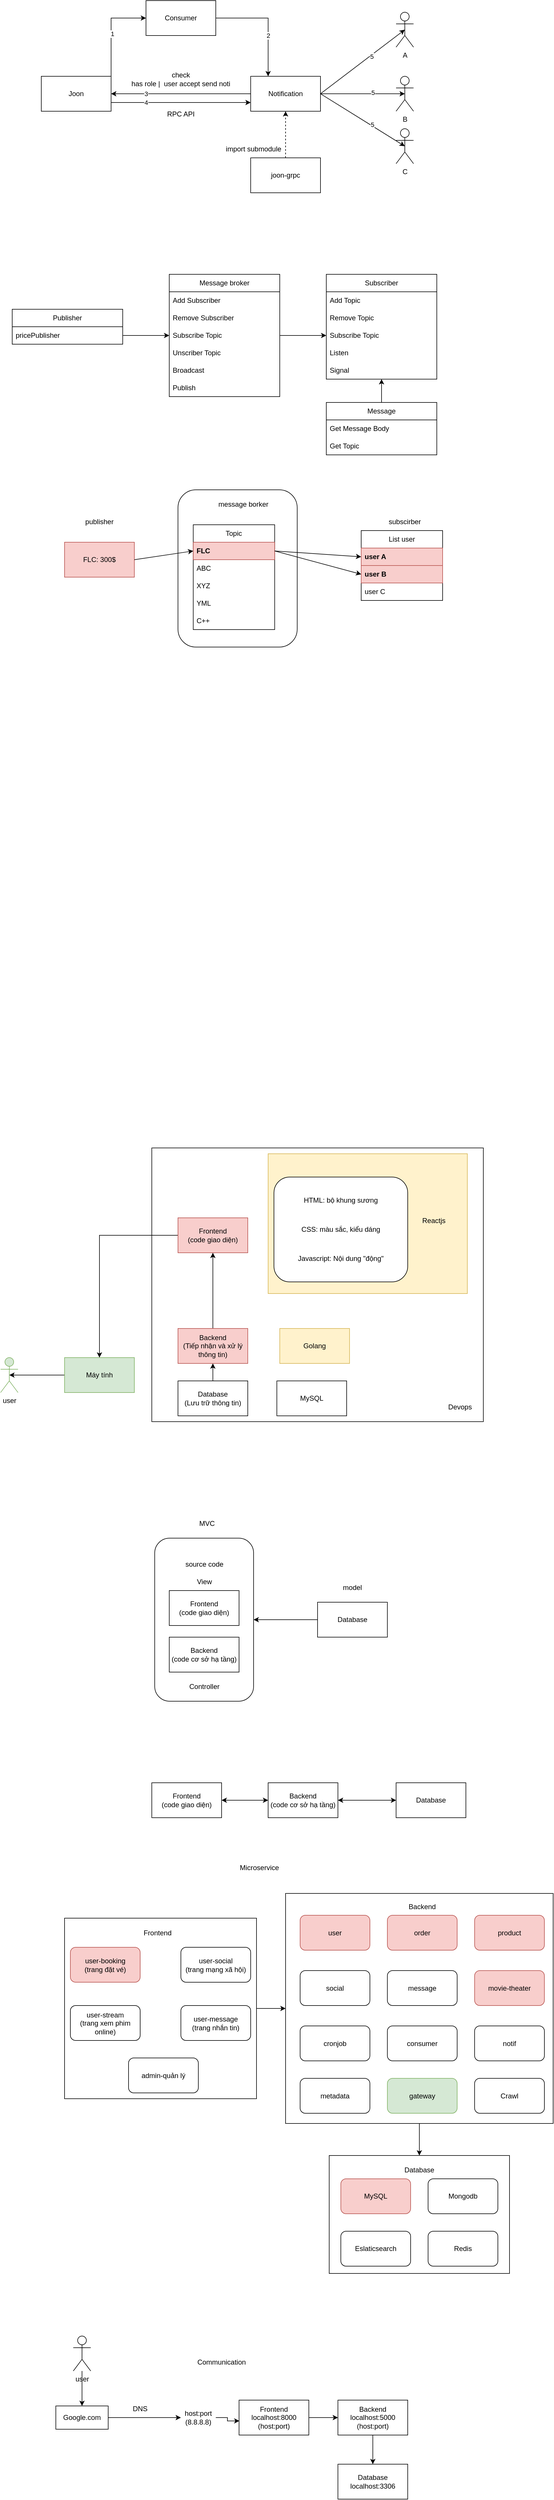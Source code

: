 <mxfile version="20.8.20" type="github">
  <diagram name="Page-1" id="BAmnxyE6l3ZED2GYQjM6">
    <mxGraphModel dx="1035" dy="532" grid="1" gridSize="10" guides="1" tooltips="1" connect="1" arrows="1" fold="1" page="1" pageScale="1" pageWidth="850" pageHeight="1100" math="0" shadow="0">
      <root>
        <mxCell id="0" />
        <mxCell id="1" parent="0" />
        <mxCell id="XjWilmCEjAhBrA370ZXY-9" value="" style="rounded=1;whiteSpace=wrap;html=1;" parent="1" vertex="1">
          <mxGeometry x="325" y="920" width="205" height="270" as="geometry" />
        </mxCell>
        <mxCell id="EBFuIBVCfwAQwDKFuReY-33" value="" style="rounded=0;whiteSpace=wrap;html=1;" parent="1" vertex="1">
          <mxGeometry x="280" y="2050" width="570" height="470" as="geometry" />
        </mxCell>
        <mxCell id="n3c0xd-BES7AvI41oE8k-5" style="edgeStyle=orthogonalEdgeStyle;rounded=0;orthogonalLoop=1;jettySize=auto;html=1;entryX=0.25;entryY=0;entryDx=0;entryDy=0;" parent="1" source="n3c0xd-BES7AvI41oE8k-1" target="n3c0xd-BES7AvI41oE8k-3" edge="1">
          <mxGeometry relative="1" as="geometry" />
        </mxCell>
        <mxCell id="O_Vcwd3Iae4a_ajbuCZc-8" value="2" style="edgeLabel;html=1;align=center;verticalAlign=middle;resizable=0;points=[];" parent="n3c0xd-BES7AvI41oE8k-5" vertex="1" connectable="0">
          <mxGeometry y="-3" relative="1" as="geometry">
            <mxPoint x="3" y="25" as="offset" />
          </mxGeometry>
        </mxCell>
        <mxCell id="n3c0xd-BES7AvI41oE8k-1" value="Consumer" style="rounded=0;whiteSpace=wrap;html=1;" parent="1" vertex="1">
          <mxGeometry x="270" y="80" width="120" height="60" as="geometry" />
        </mxCell>
        <mxCell id="O_Vcwd3Iae4a_ajbuCZc-3" style="edgeStyle=orthogonalEdgeStyle;rounded=0;orthogonalLoop=1;jettySize=auto;html=1;entryX=0;entryY=0.75;entryDx=0;entryDy=0;" parent="1" source="n3c0xd-BES7AvI41oE8k-2" target="n3c0xd-BES7AvI41oE8k-3" edge="1">
          <mxGeometry relative="1" as="geometry">
            <Array as="points">
              <mxPoint x="270" y="255" />
              <mxPoint x="270" y="255" />
            </Array>
          </mxGeometry>
        </mxCell>
        <mxCell id="O_Vcwd3Iae4a_ajbuCZc-10" value="4" style="edgeLabel;html=1;align=center;verticalAlign=middle;resizable=0;points=[];" parent="O_Vcwd3Iae4a_ajbuCZc-3" vertex="1" connectable="0">
          <mxGeometry x="-0.242" relative="1" as="geometry">
            <mxPoint x="-31" as="offset" />
          </mxGeometry>
        </mxCell>
        <mxCell id="n3c0xd-BES7AvI41oE8k-2" value="Joon" style="rounded=0;whiteSpace=wrap;html=1;" parent="1" vertex="1">
          <mxGeometry x="90" y="210" width="120" height="60" as="geometry" />
        </mxCell>
        <mxCell id="O_Vcwd3Iae4a_ajbuCZc-2" style="edgeStyle=orthogonalEdgeStyle;rounded=0;orthogonalLoop=1;jettySize=auto;html=1;entryX=1;entryY=0.5;entryDx=0;entryDy=0;" parent="1" source="n3c0xd-BES7AvI41oE8k-3" target="n3c0xd-BES7AvI41oE8k-2" edge="1">
          <mxGeometry relative="1" as="geometry" />
        </mxCell>
        <mxCell id="O_Vcwd3Iae4a_ajbuCZc-9" value="3" style="edgeLabel;html=1;align=center;verticalAlign=middle;resizable=0;points=[];" parent="O_Vcwd3Iae4a_ajbuCZc-2" vertex="1" connectable="0">
          <mxGeometry x="0.175" relative="1" as="geometry">
            <mxPoint x="-39" as="offset" />
          </mxGeometry>
        </mxCell>
        <mxCell id="n3c0xd-BES7AvI41oE8k-3" value="Notification" style="rounded=0;whiteSpace=wrap;html=1;" parent="1" vertex="1">
          <mxGeometry x="450" y="210" width="120" height="60" as="geometry" />
        </mxCell>
        <mxCell id="n3c0xd-BES7AvI41oE8k-4" value="" style="endArrow=classic;html=1;rounded=0;exitX=1;exitY=0;exitDx=0;exitDy=0;entryX=0;entryY=0.5;entryDx=0;entryDy=0;" parent="1" source="n3c0xd-BES7AvI41oE8k-2" target="n3c0xd-BES7AvI41oE8k-1" edge="1">
          <mxGeometry width="50" height="50" relative="1" as="geometry">
            <mxPoint x="400" y="280" as="sourcePoint" />
            <mxPoint x="450" y="230" as="targetPoint" />
            <Array as="points">
              <mxPoint x="210" y="110" />
              <mxPoint x="240" y="110" />
            </Array>
          </mxGeometry>
        </mxCell>
        <mxCell id="O_Vcwd3Iae4a_ajbuCZc-7" value="1" style="edgeLabel;html=1;align=center;verticalAlign=middle;resizable=0;points=[];" parent="n3c0xd-BES7AvI41oE8k-4" vertex="1" connectable="0">
          <mxGeometry x="-0.087" y="-2" relative="1" as="geometry">
            <mxPoint as="offset" />
          </mxGeometry>
        </mxCell>
        <mxCell id="n3c0xd-BES7AvI41oE8k-6" value="A" style="shape=umlActor;verticalLabelPosition=bottom;verticalAlign=top;html=1;outlineConnect=0;" parent="1" vertex="1">
          <mxGeometry x="700" y="100" width="30" height="60" as="geometry" />
        </mxCell>
        <mxCell id="n3c0xd-BES7AvI41oE8k-7" value="B" style="shape=umlActor;verticalLabelPosition=bottom;verticalAlign=top;html=1;outlineConnect=0;" parent="1" vertex="1">
          <mxGeometry x="700" y="210" width="30" height="60" as="geometry" />
        </mxCell>
        <mxCell id="n3c0xd-BES7AvI41oE8k-8" value="C" style="shape=umlActor;verticalLabelPosition=bottom;verticalAlign=top;html=1;outlineConnect=0;" parent="1" vertex="1">
          <mxGeometry x="700" y="300" width="30" height="60" as="geometry" />
        </mxCell>
        <mxCell id="n3c0xd-BES7AvI41oE8k-9" value="" style="endArrow=classic;html=1;rounded=0;exitX=1;exitY=0.5;exitDx=0;exitDy=0;entryX=0.5;entryY=0.5;entryDx=0;entryDy=0;entryPerimeter=0;" parent="1" source="n3c0xd-BES7AvI41oE8k-3" target="n3c0xd-BES7AvI41oE8k-6" edge="1">
          <mxGeometry width="50" height="50" relative="1" as="geometry">
            <mxPoint x="400" y="280" as="sourcePoint" />
            <mxPoint x="450" y="230" as="targetPoint" />
          </mxGeometry>
        </mxCell>
        <mxCell id="O_Vcwd3Iae4a_ajbuCZc-11" value="5" style="edgeLabel;html=1;align=center;verticalAlign=middle;resizable=0;points=[];" parent="n3c0xd-BES7AvI41oE8k-9" vertex="1" connectable="0">
          <mxGeometry x="0.196" y="-2" relative="1" as="geometry">
            <mxPoint as="offset" />
          </mxGeometry>
        </mxCell>
        <mxCell id="n3c0xd-BES7AvI41oE8k-10" value="" style="endArrow=classic;html=1;rounded=0;exitX=1;exitY=0.5;exitDx=0;exitDy=0;entryX=0.5;entryY=0.5;entryDx=0;entryDy=0;entryPerimeter=0;" parent="1" source="n3c0xd-BES7AvI41oE8k-3" target="n3c0xd-BES7AvI41oE8k-7" edge="1">
          <mxGeometry width="50" height="50" relative="1" as="geometry">
            <mxPoint x="400" y="280" as="sourcePoint" />
            <mxPoint x="450" y="230" as="targetPoint" />
          </mxGeometry>
        </mxCell>
        <mxCell id="O_Vcwd3Iae4a_ajbuCZc-12" value="5" style="edgeLabel;html=1;align=center;verticalAlign=middle;resizable=0;points=[];" parent="n3c0xd-BES7AvI41oE8k-10" vertex="1" connectable="0">
          <mxGeometry x="0.241" y="2" relative="1" as="geometry">
            <mxPoint as="offset" />
          </mxGeometry>
        </mxCell>
        <mxCell id="n3c0xd-BES7AvI41oE8k-11" value="" style="endArrow=classic;html=1;rounded=0;exitX=1;exitY=0.5;exitDx=0;exitDy=0;entryX=0.5;entryY=0.5;entryDx=0;entryDy=0;entryPerimeter=0;" parent="1" source="n3c0xd-BES7AvI41oE8k-3" target="n3c0xd-BES7AvI41oE8k-8" edge="1">
          <mxGeometry width="50" height="50" relative="1" as="geometry">
            <mxPoint x="400" y="280" as="sourcePoint" />
            <mxPoint x="450" y="230" as="targetPoint" />
          </mxGeometry>
        </mxCell>
        <mxCell id="O_Vcwd3Iae4a_ajbuCZc-13" value="5" style="edgeLabel;html=1;align=center;verticalAlign=middle;resizable=0;points=[];" parent="n3c0xd-BES7AvI41oE8k-11" vertex="1" connectable="0">
          <mxGeometry x="0.214" y="2" relative="1" as="geometry">
            <mxPoint as="offset" />
          </mxGeometry>
        </mxCell>
        <mxCell id="O_Vcwd3Iae4a_ajbuCZc-4" value="check &lt;br&gt;has role |&amp;nbsp; user accept send noti" style="text;html=1;strokeColor=none;fillColor=none;align=center;verticalAlign=middle;whiteSpace=wrap;rounded=0;" parent="1" vertex="1">
          <mxGeometry x="240" y="200" width="180" height="30" as="geometry" />
        </mxCell>
        <mxCell id="O_Vcwd3Iae4a_ajbuCZc-5" value="RPC API" style="text;html=1;strokeColor=none;fillColor=none;align=center;verticalAlign=middle;whiteSpace=wrap;rounded=0;" parent="1" vertex="1">
          <mxGeometry x="240" y="260" width="180" height="30" as="geometry" />
        </mxCell>
        <mxCell id="O_Vcwd3Iae4a_ajbuCZc-15" style="edgeStyle=orthogonalEdgeStyle;rounded=0;orthogonalLoop=1;jettySize=auto;html=1;entryX=0.5;entryY=1;entryDx=0;entryDy=0;dashed=1;" parent="1" source="O_Vcwd3Iae4a_ajbuCZc-14" target="n3c0xd-BES7AvI41oE8k-3" edge="1">
          <mxGeometry relative="1" as="geometry" />
        </mxCell>
        <mxCell id="O_Vcwd3Iae4a_ajbuCZc-14" value="joon-grpc" style="rounded=0;whiteSpace=wrap;html=1;" parent="1" vertex="1">
          <mxGeometry x="450" y="350" width="120" height="60" as="geometry" />
        </mxCell>
        <mxCell id="O_Vcwd3Iae4a_ajbuCZc-16" value="import submodule" style="text;html=1;strokeColor=none;fillColor=none;align=center;verticalAlign=middle;whiteSpace=wrap;rounded=0;" parent="1" vertex="1">
          <mxGeometry x="400" y="320" width="110" height="30" as="geometry" />
        </mxCell>
        <mxCell id="0sinTffmlTHwqKqQv9ls-22" style="edgeStyle=orthogonalEdgeStyle;rounded=0;orthogonalLoop=1;jettySize=auto;html=1;entryX=0.5;entryY=1;entryDx=0;entryDy=0;" parent="1" edge="1">
          <mxGeometry relative="1" as="geometry">
            <Array as="points">
              <mxPoint x="630" y="860" />
              <mxPoint x="20" y="860" />
            </Array>
            <mxPoint x="630" y="650" as="sourcePoint" />
          </mxGeometry>
        </mxCell>
        <mxCell id="M9sf2Y4nC3uKyj3SIOrS-10" value="Message broker" style="swimlane;fontStyle=0;childLayout=stackLayout;horizontal=1;startSize=30;horizontalStack=0;resizeParent=1;resizeParentMax=0;resizeLast=0;collapsible=1;marginBottom=0;whiteSpace=wrap;html=1;" parent="1" vertex="1">
          <mxGeometry x="310" y="550" width="190" height="210" as="geometry" />
        </mxCell>
        <mxCell id="M9sf2Y4nC3uKyj3SIOrS-11" value="Add Subscriber" style="text;strokeColor=none;fillColor=none;align=left;verticalAlign=middle;spacingLeft=4;spacingRight=4;overflow=hidden;points=[[0,0.5],[1,0.5]];portConstraint=eastwest;rotatable=0;whiteSpace=wrap;html=1;" parent="M9sf2Y4nC3uKyj3SIOrS-10" vertex="1">
          <mxGeometry y="30" width="190" height="30" as="geometry" />
        </mxCell>
        <mxCell id="M9sf2Y4nC3uKyj3SIOrS-12" value="Remove Subscriber" style="text;strokeColor=none;fillColor=none;align=left;verticalAlign=middle;spacingLeft=4;spacingRight=4;overflow=hidden;points=[[0,0.5],[1,0.5]];portConstraint=eastwest;rotatable=0;whiteSpace=wrap;html=1;" parent="M9sf2Y4nC3uKyj3SIOrS-10" vertex="1">
          <mxGeometry y="60" width="190" height="30" as="geometry" />
        </mxCell>
        <mxCell id="M9sf2Y4nC3uKyj3SIOrS-13" value="Subscribe Topic" style="text;strokeColor=none;fillColor=none;align=left;verticalAlign=middle;spacingLeft=4;spacingRight=4;overflow=hidden;points=[[0,0.5],[1,0.5]];portConstraint=eastwest;rotatable=0;whiteSpace=wrap;html=1;" parent="M9sf2Y4nC3uKyj3SIOrS-10" vertex="1">
          <mxGeometry y="90" width="190" height="30" as="geometry" />
        </mxCell>
        <mxCell id="M9sf2Y4nC3uKyj3SIOrS-14" value="Unscriber Topic" style="text;strokeColor=none;fillColor=none;align=left;verticalAlign=middle;spacingLeft=4;spacingRight=4;overflow=hidden;points=[[0,0.5],[1,0.5]];portConstraint=eastwest;rotatable=0;whiteSpace=wrap;html=1;" parent="M9sf2Y4nC3uKyj3SIOrS-10" vertex="1">
          <mxGeometry y="120" width="190" height="30" as="geometry" />
        </mxCell>
        <mxCell id="M9sf2Y4nC3uKyj3SIOrS-28" value="Broadcast" style="text;strokeColor=none;fillColor=none;align=left;verticalAlign=middle;spacingLeft=4;spacingRight=4;overflow=hidden;points=[[0,0.5],[1,0.5]];portConstraint=eastwest;rotatable=0;whiteSpace=wrap;html=1;" parent="M9sf2Y4nC3uKyj3SIOrS-10" vertex="1">
          <mxGeometry y="150" width="190" height="30" as="geometry" />
        </mxCell>
        <mxCell id="M9sf2Y4nC3uKyj3SIOrS-36" value="Publish" style="text;strokeColor=none;fillColor=none;align=left;verticalAlign=middle;spacingLeft=4;spacingRight=4;overflow=hidden;points=[[0,0.5],[1,0.5]];portConstraint=eastwest;rotatable=0;whiteSpace=wrap;html=1;" parent="M9sf2Y4nC3uKyj3SIOrS-10" vertex="1">
          <mxGeometry y="180" width="190" height="30" as="geometry" />
        </mxCell>
        <mxCell id="M9sf2Y4nC3uKyj3SIOrS-16" value="Subscriber" style="swimlane;fontStyle=0;childLayout=stackLayout;horizontal=1;startSize=30;horizontalStack=0;resizeParent=1;resizeParentMax=0;resizeLast=0;collapsible=1;marginBottom=0;whiteSpace=wrap;html=1;" parent="1" vertex="1">
          <mxGeometry x="580" y="550" width="190" height="180" as="geometry" />
        </mxCell>
        <mxCell id="M9sf2Y4nC3uKyj3SIOrS-17" value="Add Topic" style="text;strokeColor=none;fillColor=none;align=left;verticalAlign=middle;spacingLeft=4;spacingRight=4;overflow=hidden;points=[[0,0.5],[1,0.5]];portConstraint=eastwest;rotatable=0;whiteSpace=wrap;html=1;" parent="M9sf2Y4nC3uKyj3SIOrS-16" vertex="1">
          <mxGeometry y="30" width="190" height="30" as="geometry" />
        </mxCell>
        <mxCell id="M9sf2Y4nC3uKyj3SIOrS-18" value="Remove Topic" style="text;strokeColor=none;fillColor=none;align=left;verticalAlign=middle;spacingLeft=4;spacingRight=4;overflow=hidden;points=[[0,0.5],[1,0.5]];portConstraint=eastwest;rotatable=0;whiteSpace=wrap;html=1;" parent="M9sf2Y4nC3uKyj3SIOrS-16" vertex="1">
          <mxGeometry y="60" width="190" height="30" as="geometry" />
        </mxCell>
        <mxCell id="M9sf2Y4nC3uKyj3SIOrS-19" value="Subscribe Topic" style="text;strokeColor=none;fillColor=none;align=left;verticalAlign=middle;spacingLeft=4;spacingRight=4;overflow=hidden;points=[[0,0.5],[1,0.5]];portConstraint=eastwest;rotatable=0;whiteSpace=wrap;html=1;" parent="M9sf2Y4nC3uKyj3SIOrS-16" vertex="1">
          <mxGeometry y="90" width="190" height="30" as="geometry" />
        </mxCell>
        <mxCell id="M9sf2Y4nC3uKyj3SIOrS-20" value="Listen" style="text;strokeColor=none;fillColor=none;align=left;verticalAlign=middle;spacingLeft=4;spacingRight=4;overflow=hidden;points=[[0,0.5],[1,0.5]];portConstraint=eastwest;rotatable=0;whiteSpace=wrap;html=1;" parent="M9sf2Y4nC3uKyj3SIOrS-16" vertex="1">
          <mxGeometry y="120" width="190" height="30" as="geometry" />
        </mxCell>
        <mxCell id="M9sf2Y4nC3uKyj3SIOrS-29" value="Signal" style="text;strokeColor=none;fillColor=none;align=left;verticalAlign=middle;spacingLeft=4;spacingRight=4;overflow=hidden;points=[[0,0.5],[1,0.5]];portConstraint=eastwest;rotatable=0;whiteSpace=wrap;html=1;" parent="M9sf2Y4nC3uKyj3SIOrS-16" vertex="1">
          <mxGeometry y="150" width="190" height="30" as="geometry" />
        </mxCell>
        <mxCell id="M9sf2Y4nC3uKyj3SIOrS-37" style="edgeStyle=orthogonalEdgeStyle;rounded=0;orthogonalLoop=1;jettySize=auto;html=1;entryX=0.5;entryY=1;entryDx=0;entryDy=0;entryPerimeter=0;" parent="1" source="M9sf2Y4nC3uKyj3SIOrS-22" target="M9sf2Y4nC3uKyj3SIOrS-29" edge="1">
          <mxGeometry relative="1" as="geometry" />
        </mxCell>
        <mxCell id="M9sf2Y4nC3uKyj3SIOrS-22" value="Message" style="swimlane;fontStyle=0;childLayout=stackLayout;horizontal=1;startSize=30;horizontalStack=0;resizeParent=1;resizeParentMax=0;resizeLast=0;collapsible=1;marginBottom=0;whiteSpace=wrap;html=1;" parent="1" vertex="1">
          <mxGeometry x="580" y="770" width="190" height="90" as="geometry" />
        </mxCell>
        <mxCell id="M9sf2Y4nC3uKyj3SIOrS-23" value="Get Message Body" style="text;strokeColor=none;fillColor=none;align=left;verticalAlign=middle;spacingLeft=4;spacingRight=4;overflow=hidden;points=[[0,0.5],[1,0.5]];portConstraint=eastwest;rotatable=0;whiteSpace=wrap;html=1;" parent="M9sf2Y4nC3uKyj3SIOrS-22" vertex="1">
          <mxGeometry y="30" width="190" height="30" as="geometry" />
        </mxCell>
        <mxCell id="M9sf2Y4nC3uKyj3SIOrS-24" value="Get Topic" style="text;strokeColor=none;fillColor=none;align=left;verticalAlign=middle;spacingLeft=4;spacingRight=4;overflow=hidden;points=[[0,0.5],[1,0.5]];portConstraint=eastwest;rotatable=0;whiteSpace=wrap;html=1;" parent="M9sf2Y4nC3uKyj3SIOrS-22" vertex="1">
          <mxGeometry y="60" width="190" height="30" as="geometry" />
        </mxCell>
        <mxCell id="M9sf2Y4nC3uKyj3SIOrS-30" value="Publisher" style="swimlane;fontStyle=0;childLayout=stackLayout;horizontal=1;startSize=30;horizontalStack=0;resizeParent=1;resizeParentMax=0;resizeLast=0;collapsible=1;marginBottom=0;whiteSpace=wrap;html=1;" parent="1" vertex="1">
          <mxGeometry x="40" y="610" width="190" height="60" as="geometry" />
        </mxCell>
        <mxCell id="M9sf2Y4nC3uKyj3SIOrS-31" value="pricePublisher" style="text;strokeColor=none;fillColor=none;align=left;verticalAlign=middle;spacingLeft=4;spacingRight=4;overflow=hidden;points=[[0,0.5],[1,0.5]];portConstraint=eastwest;rotatable=0;whiteSpace=wrap;html=1;" parent="M9sf2Y4nC3uKyj3SIOrS-30" vertex="1">
          <mxGeometry y="30" width="190" height="30" as="geometry" />
        </mxCell>
        <mxCell id="M9sf2Y4nC3uKyj3SIOrS-38" style="edgeStyle=orthogonalEdgeStyle;rounded=0;orthogonalLoop=1;jettySize=auto;html=1;entryX=0;entryY=0.5;entryDx=0;entryDy=0;" parent="1" source="M9sf2Y4nC3uKyj3SIOrS-31" target="M9sf2Y4nC3uKyj3SIOrS-13" edge="1">
          <mxGeometry relative="1" as="geometry" />
        </mxCell>
        <mxCell id="M9sf2Y4nC3uKyj3SIOrS-39" style="edgeStyle=orthogonalEdgeStyle;rounded=0;orthogonalLoop=1;jettySize=auto;html=1;entryX=0;entryY=0.5;entryDx=0;entryDy=0;" parent="1" source="M9sf2Y4nC3uKyj3SIOrS-13" target="M9sf2Y4nC3uKyj3SIOrS-19" edge="1">
          <mxGeometry relative="1" as="geometry" />
        </mxCell>
        <mxCell id="EBFuIBVCfwAQwDKFuReY-1" value="user" style="shape=umlActor;verticalLabelPosition=bottom;verticalAlign=top;html=1;outlineConnect=0;fillColor=#d5e8d4;strokeColor=#82b366;" parent="1" vertex="1">
          <mxGeometry x="20" y="2410" width="30" height="60" as="geometry" />
        </mxCell>
        <mxCell id="EBFuIBVCfwAQwDKFuReY-25" style="edgeStyle=orthogonalEdgeStyle;rounded=0;orthogonalLoop=1;jettySize=auto;html=1;entryX=0.5;entryY=0.5;entryDx=0;entryDy=0;entryPerimeter=0;" parent="1" source="EBFuIBVCfwAQwDKFuReY-2" target="EBFuIBVCfwAQwDKFuReY-1" edge="1">
          <mxGeometry relative="1" as="geometry" />
        </mxCell>
        <mxCell id="EBFuIBVCfwAQwDKFuReY-2" value="Máy tính" style="rounded=0;whiteSpace=wrap;html=1;fillColor=#d5e8d4;strokeColor=#82b366;" parent="1" vertex="1">
          <mxGeometry x="130" y="2410" width="120" height="60" as="geometry" />
        </mxCell>
        <mxCell id="EBFuIBVCfwAQwDKFuReY-28" style="edgeStyle=orthogonalEdgeStyle;rounded=0;orthogonalLoop=1;jettySize=auto;html=1;" parent="1" source="EBFuIBVCfwAQwDKFuReY-3" target="EBFuIBVCfwAQwDKFuReY-2" edge="1">
          <mxGeometry relative="1" as="geometry" />
        </mxCell>
        <mxCell id="EBFuIBVCfwAQwDKFuReY-3" value="Frontend&lt;br&gt;(code giao diện)" style="rounded=0;whiteSpace=wrap;html=1;fillColor=#f8cecc;strokeColor=#b85450;" parent="1" vertex="1">
          <mxGeometry x="325" y="2170" width="120" height="60" as="geometry" />
        </mxCell>
        <mxCell id="EBFuIBVCfwAQwDKFuReY-22" style="edgeStyle=orthogonalEdgeStyle;rounded=0;orthogonalLoop=1;jettySize=auto;html=1;entryX=0.5;entryY=1;entryDx=0;entryDy=0;" parent="1" source="EBFuIBVCfwAQwDKFuReY-4" target="EBFuIBVCfwAQwDKFuReY-3" edge="1">
          <mxGeometry relative="1" as="geometry" />
        </mxCell>
        <mxCell id="EBFuIBVCfwAQwDKFuReY-4" value="Backend&lt;br&gt;(Tiếp nhận và xử lý thông tin)" style="rounded=0;whiteSpace=wrap;html=1;fillColor=#f8cecc;strokeColor=#b85450;" parent="1" vertex="1">
          <mxGeometry x="325" y="2360" width="120" height="60" as="geometry" />
        </mxCell>
        <mxCell id="EBFuIBVCfwAQwDKFuReY-24" style="edgeStyle=orthogonalEdgeStyle;rounded=0;orthogonalLoop=1;jettySize=auto;html=1;" parent="1" source="EBFuIBVCfwAQwDKFuReY-17" target="EBFuIBVCfwAQwDKFuReY-4" edge="1">
          <mxGeometry relative="1" as="geometry" />
        </mxCell>
        <mxCell id="EBFuIBVCfwAQwDKFuReY-17" value="Database&lt;br&gt;(Lưu trữ thông tin)" style="rounded=0;whiteSpace=wrap;html=1;" parent="1" vertex="1">
          <mxGeometry x="325" y="2450" width="120" height="60" as="geometry" />
        </mxCell>
        <mxCell id="EBFuIBVCfwAQwDKFuReY-26" value="Golang" style="rounded=0;whiteSpace=wrap;html=1;fillColor=#fff2cc;strokeColor=#d6b656;" parent="1" vertex="1">
          <mxGeometry x="500" y="2360" width="120" height="60" as="geometry" />
        </mxCell>
        <mxCell id="EBFuIBVCfwAQwDKFuReY-27" value="MySQL" style="rounded=0;whiteSpace=wrap;html=1;" parent="1" vertex="1">
          <mxGeometry x="495" y="2450" width="120" height="60" as="geometry" />
        </mxCell>
        <mxCell id="EBFuIBVCfwAQwDKFuReY-38" value="Devops" style="text;html=1;strokeColor=none;fillColor=none;align=center;verticalAlign=middle;whiteSpace=wrap;rounded=0;" parent="1" vertex="1">
          <mxGeometry x="780" y="2480" width="60" height="30" as="geometry" />
        </mxCell>
        <mxCell id="EBFuIBVCfwAQwDKFuReY-41" value="" style="rounded=1;whiteSpace=wrap;html=1;" parent="1" vertex="1">
          <mxGeometry x="285" y="2720" width="170" height="280" as="geometry" />
        </mxCell>
        <mxCell id="EBFuIBVCfwAQwDKFuReY-42" value="Frontend&lt;br&gt;(code giao diện)" style="rounded=0;whiteSpace=wrap;html=1;" parent="1" vertex="1">
          <mxGeometry x="310" y="2810" width="120" height="60" as="geometry" />
        </mxCell>
        <mxCell id="EBFuIBVCfwAQwDKFuReY-43" value="Backend&lt;br&gt;(code cơ sở hạ tầng)" style="rounded=0;whiteSpace=wrap;html=1;" parent="1" vertex="1">
          <mxGeometry x="310" y="2890" width="120" height="60" as="geometry" />
        </mxCell>
        <mxCell id="EBFuIBVCfwAQwDKFuReY-46" style="edgeStyle=orthogonalEdgeStyle;rounded=0;orthogonalLoop=1;jettySize=auto;html=1;entryX=1;entryY=0.5;entryDx=0;entryDy=0;" parent="1" source="EBFuIBVCfwAQwDKFuReY-44" target="EBFuIBVCfwAQwDKFuReY-41" edge="1">
          <mxGeometry relative="1" as="geometry" />
        </mxCell>
        <mxCell id="EBFuIBVCfwAQwDKFuReY-44" value="Database" style="rounded=0;whiteSpace=wrap;html=1;" parent="1" vertex="1">
          <mxGeometry x="565" y="2830" width="120" height="60" as="geometry" />
        </mxCell>
        <mxCell id="EBFuIBVCfwAQwDKFuReY-45" value="source code" style="text;html=1;strokeColor=none;fillColor=none;align=center;verticalAlign=middle;whiteSpace=wrap;rounded=0;" parent="1" vertex="1">
          <mxGeometry x="327.5" y="2750" width="85" height="30" as="geometry" />
        </mxCell>
        <mxCell id="EBFuIBVCfwAQwDKFuReY-48" value="Frontend&lt;br&gt;(code giao diện)" style="rounded=0;whiteSpace=wrap;html=1;" parent="1" vertex="1">
          <mxGeometry x="280" y="3140" width="120" height="60" as="geometry" />
        </mxCell>
        <mxCell id="EBFuIBVCfwAQwDKFuReY-49" value="Backend&lt;br&gt;(code cơ sở hạ tầng)" style="rounded=0;whiteSpace=wrap;html=1;" parent="1" vertex="1">
          <mxGeometry x="480" y="3140" width="120" height="60" as="geometry" />
        </mxCell>
        <mxCell id="EBFuIBVCfwAQwDKFuReY-50" value="Database" style="rounded=0;whiteSpace=wrap;html=1;" parent="1" vertex="1">
          <mxGeometry x="700" y="3140" width="120" height="60" as="geometry" />
        </mxCell>
        <mxCell id="EBFuIBVCfwAQwDKFuReY-63" value="" style="group" parent="1" vertex="1" connectable="0">
          <mxGeometry x="130" y="3330" width="840" height="652.5" as="geometry" />
        </mxCell>
        <mxCell id="OzTqHN3mKTXL2KjdTuCg-25" value="" style="rounded=0;whiteSpace=wrap;html=1;" parent="EBFuIBVCfwAQwDKFuReY-63" vertex="1">
          <mxGeometry x="380" width="460" height="395" as="geometry" />
        </mxCell>
        <mxCell id="OzTqHN3mKTXL2KjdTuCg-26" value="" style="group" parent="EBFuIBVCfwAQwDKFuReY-63" vertex="1" connectable="0">
          <mxGeometry x="405" y="37.5" width="420" height="340" as="geometry" />
        </mxCell>
        <mxCell id="OzTqHN3mKTXL2KjdTuCg-12" value="user" style="rounded=1;whiteSpace=wrap;html=1;fillColor=#f8cecc;strokeColor=#b85450;" parent="OzTqHN3mKTXL2KjdTuCg-26" vertex="1">
          <mxGeometry width="120" height="60" as="geometry" />
        </mxCell>
        <mxCell id="OzTqHN3mKTXL2KjdTuCg-15" value="order" style="rounded=1;whiteSpace=wrap;html=1;fillColor=#f8cecc;strokeColor=#b85450;" parent="OzTqHN3mKTXL2KjdTuCg-26" vertex="1">
          <mxGeometry x="150" width="120" height="60" as="geometry" />
        </mxCell>
        <mxCell id="OzTqHN3mKTXL2KjdTuCg-16" value="product" style="rounded=1;whiteSpace=wrap;html=1;fillColor=#f8cecc;strokeColor=#b85450;" parent="OzTqHN3mKTXL2KjdTuCg-26" vertex="1">
          <mxGeometry x="300" width="120" height="60" as="geometry" />
        </mxCell>
        <mxCell id="OzTqHN3mKTXL2KjdTuCg-17" value="social" style="rounded=1;whiteSpace=wrap;html=1;" parent="OzTqHN3mKTXL2KjdTuCg-26" vertex="1">
          <mxGeometry y="95" width="120" height="60" as="geometry" />
        </mxCell>
        <mxCell id="OzTqHN3mKTXL2KjdTuCg-18" value="message" style="rounded=1;whiteSpace=wrap;html=1;" parent="OzTqHN3mKTXL2KjdTuCg-26" vertex="1">
          <mxGeometry x="150" y="95" width="120" height="60" as="geometry" />
        </mxCell>
        <mxCell id="OzTqHN3mKTXL2KjdTuCg-19" value="movie-theater" style="rounded=1;whiteSpace=wrap;html=1;fillColor=#f8cecc;strokeColor=#b85450;" parent="OzTqHN3mKTXL2KjdTuCg-26" vertex="1">
          <mxGeometry x="300" y="95" width="120" height="60" as="geometry" />
        </mxCell>
        <mxCell id="OzTqHN3mKTXL2KjdTuCg-20" value="notif" style="rounded=1;whiteSpace=wrap;html=1;" parent="OzTqHN3mKTXL2KjdTuCg-26" vertex="1">
          <mxGeometry x="300" y="190" width="120" height="60" as="geometry" />
        </mxCell>
        <mxCell id="OzTqHN3mKTXL2KjdTuCg-21" value="consumer" style="rounded=1;whiteSpace=wrap;html=1;" parent="OzTqHN3mKTXL2KjdTuCg-26" vertex="1">
          <mxGeometry x="150" y="190" width="120" height="60" as="geometry" />
        </mxCell>
        <mxCell id="OzTqHN3mKTXL2KjdTuCg-22" value="cronjob" style="rounded=1;whiteSpace=wrap;html=1;" parent="OzTqHN3mKTXL2KjdTuCg-26" vertex="1">
          <mxGeometry y="190" width="120" height="60" as="geometry" />
        </mxCell>
        <mxCell id="OzTqHN3mKTXL2KjdTuCg-23" value="metadata" style="rounded=1;whiteSpace=wrap;html=1;" parent="OzTqHN3mKTXL2KjdTuCg-26" vertex="1">
          <mxGeometry y="280" width="120" height="60" as="geometry" />
        </mxCell>
        <mxCell id="OzTqHN3mKTXL2KjdTuCg-24" value="gateway" style="rounded=1;whiteSpace=wrap;html=1;fillColor=#d5e8d4;strokeColor=#82b366;" parent="OzTqHN3mKTXL2KjdTuCg-26" vertex="1">
          <mxGeometry x="150" y="280" width="120" height="60" as="geometry" />
        </mxCell>
        <mxCell id="OzTqHN3mKTXL2KjdTuCg-29" value="Backend" style="text;html=1;strokeColor=none;fillColor=none;align=center;verticalAlign=middle;whiteSpace=wrap;rounded=0;" parent="EBFuIBVCfwAQwDKFuReY-63" vertex="1">
          <mxGeometry x="585" y="7.5" width="60" height="30" as="geometry" />
        </mxCell>
        <mxCell id="OzTqHN3mKTXL2KjdTuCg-33" value="Crawl" style="rounded=1;whiteSpace=wrap;html=1;" parent="EBFuIBVCfwAQwDKFuReY-63" vertex="1">
          <mxGeometry x="705" y="317.5" width="120" height="60" as="geometry" />
        </mxCell>
        <mxCell id="OzTqHN3mKTXL2KjdTuCg-38" value="" style="group" parent="EBFuIBVCfwAQwDKFuReY-63" vertex="1" connectable="0">
          <mxGeometry x="455" y="450" width="310" height="202.5" as="geometry" />
        </mxCell>
        <mxCell id="OzTqHN3mKTXL2KjdTuCg-36" value="" style="rounded=0;whiteSpace=wrap;html=1;" parent="OzTqHN3mKTXL2KjdTuCg-38" vertex="1">
          <mxGeometry width="310" height="202.5" as="geometry" />
        </mxCell>
        <mxCell id="OzTqHN3mKTXL2KjdTuCg-31" value="MySQL" style="rounded=1;whiteSpace=wrap;html=1;fillColor=#f8cecc;strokeColor=#b85450;" parent="OzTqHN3mKTXL2KjdTuCg-38" vertex="1">
          <mxGeometry x="20" y="40" width="120" height="60" as="geometry" />
        </mxCell>
        <mxCell id="OzTqHN3mKTXL2KjdTuCg-32" value="Mongodb" style="rounded=1;whiteSpace=wrap;html=1;" parent="OzTqHN3mKTXL2KjdTuCg-38" vertex="1">
          <mxGeometry x="170" y="40" width="120" height="60" as="geometry" />
        </mxCell>
        <mxCell id="OzTqHN3mKTXL2KjdTuCg-34" value="Eslaticsearch" style="rounded=1;whiteSpace=wrap;html=1;" parent="OzTqHN3mKTXL2KjdTuCg-38" vertex="1">
          <mxGeometry x="20" y="130" width="120" height="60" as="geometry" />
        </mxCell>
        <mxCell id="OzTqHN3mKTXL2KjdTuCg-35" value="Redis" style="rounded=1;whiteSpace=wrap;html=1;" parent="OzTqHN3mKTXL2KjdTuCg-38" vertex="1">
          <mxGeometry x="170" y="130" width="120" height="60" as="geometry" />
        </mxCell>
        <mxCell id="OzTqHN3mKTXL2KjdTuCg-37" value="Database" style="text;html=1;strokeColor=none;fillColor=none;align=center;verticalAlign=middle;whiteSpace=wrap;rounded=0;" parent="OzTqHN3mKTXL2KjdTuCg-38" vertex="1">
          <mxGeometry x="125" y="10" width="60" height="30" as="geometry" />
        </mxCell>
        <mxCell id="OzTqHN3mKTXL2KjdTuCg-42" style="edgeStyle=orthogonalEdgeStyle;rounded=0;orthogonalLoop=1;jettySize=auto;html=1;entryX=0.5;entryY=0;entryDx=0;entryDy=0;" parent="EBFuIBVCfwAQwDKFuReY-63" source="OzTqHN3mKTXL2KjdTuCg-25" target="OzTqHN3mKTXL2KjdTuCg-36" edge="1">
          <mxGeometry relative="1" as="geometry" />
        </mxCell>
        <mxCell id="OzTqHN3mKTXL2KjdTuCg-39" value="" style="group" parent="EBFuIBVCfwAQwDKFuReY-63" vertex="1" connectable="0">
          <mxGeometry y="42.5" width="330" height="310" as="geometry" />
        </mxCell>
        <mxCell id="OzTqHN3mKTXL2KjdTuCg-13" value="" style="rounded=0;whiteSpace=wrap;html=1;" parent="OzTqHN3mKTXL2KjdTuCg-39" vertex="1">
          <mxGeometry width="330" height="310" as="geometry" />
        </mxCell>
        <mxCell id="OzTqHN3mKTXL2KjdTuCg-7" value="admin-quản lý" style="rounded=1;whiteSpace=wrap;html=1;" parent="OzTqHN3mKTXL2KjdTuCg-39" vertex="1">
          <mxGeometry x="110" y="240" width="120" height="60" as="geometry" />
        </mxCell>
        <mxCell id="OzTqHN3mKTXL2KjdTuCg-8" value="user-social&lt;br&gt;(trang mạng xã hội)" style="rounded=1;whiteSpace=wrap;html=1;" parent="OzTqHN3mKTXL2KjdTuCg-39" vertex="1">
          <mxGeometry x="200" y="50" width="120" height="60" as="geometry" />
        </mxCell>
        <mxCell id="OzTqHN3mKTXL2KjdTuCg-9" value="user-stream&lt;br&gt;(trang xem phim online)" style="rounded=1;whiteSpace=wrap;html=1;" parent="OzTqHN3mKTXL2KjdTuCg-39" vertex="1">
          <mxGeometry x="10" y="150" width="120" height="60" as="geometry" />
        </mxCell>
        <mxCell id="OzTqHN3mKTXL2KjdTuCg-10" value="user-message&lt;br&gt;(trang nhắn tin)" style="rounded=1;whiteSpace=wrap;html=1;" parent="OzTqHN3mKTXL2KjdTuCg-39" vertex="1">
          <mxGeometry x="200" y="150" width="120" height="60" as="geometry" />
        </mxCell>
        <mxCell id="OzTqHN3mKTXL2KjdTuCg-11" value="user-booking&lt;br&gt;(trang đặt vé)" style="rounded=1;whiteSpace=wrap;html=1;fillColor=#f8cecc;strokeColor=#b85450;" parent="OzTqHN3mKTXL2KjdTuCg-39" vertex="1">
          <mxGeometry x="10" y="50" width="120" height="60" as="geometry" />
        </mxCell>
        <mxCell id="OzTqHN3mKTXL2KjdTuCg-14" value="Frontend" style="text;html=1;strokeColor=none;fillColor=none;align=center;verticalAlign=middle;whiteSpace=wrap;rounded=0;" parent="OzTqHN3mKTXL2KjdTuCg-39" vertex="1">
          <mxGeometry x="130" y="10" width="60" height="30" as="geometry" />
        </mxCell>
        <mxCell id="OzTqHN3mKTXL2KjdTuCg-40" style="edgeStyle=orthogonalEdgeStyle;rounded=0;orthogonalLoop=1;jettySize=auto;html=1;entryX=0;entryY=0.5;entryDx=0;entryDy=0;" parent="EBFuIBVCfwAQwDKFuReY-63" source="OzTqHN3mKTXL2KjdTuCg-13" target="OzTqHN3mKTXL2KjdTuCg-25" edge="1">
          <mxGeometry relative="1" as="geometry" />
        </mxCell>
        <mxCell id="EBFuIBVCfwAQwDKFuReY-76" style="edgeStyle=orthogonalEdgeStyle;rounded=0;orthogonalLoop=1;jettySize=auto;html=1;entryX=0.005;entryY=0.595;entryDx=0;entryDy=0;entryPerimeter=0;" parent="1" source="EBFuIBVCfwAQwDKFuReY-66" target="EBFuIBVCfwAQwDKFuReY-75" edge="1">
          <mxGeometry relative="1" as="geometry" />
        </mxCell>
        <mxCell id="EBFuIBVCfwAQwDKFuReY-66" value="host:port&lt;br&gt;(8.8.8.8)" style="text;html=1;strokeColor=none;fillColor=none;align=center;verticalAlign=middle;whiteSpace=wrap;rounded=0;" parent="1" vertex="1">
          <mxGeometry x="330" y="4215" width="60" height="30" as="geometry" />
        </mxCell>
        <mxCell id="EBFuIBVCfwAQwDKFuReY-86" style="edgeStyle=orthogonalEdgeStyle;rounded=0;orthogonalLoop=1;jettySize=auto;html=1;entryX=0.5;entryY=0;entryDx=0;entryDy=0;" parent="1" source="EBFuIBVCfwAQwDKFuReY-67" target="EBFuIBVCfwAQwDKFuReY-71" edge="1">
          <mxGeometry relative="1" as="geometry" />
        </mxCell>
        <mxCell id="EBFuIBVCfwAQwDKFuReY-67" value="user" style="shape=umlActor;verticalLabelPosition=bottom;verticalAlign=top;html=1;outlineConnect=0;" parent="1" vertex="1">
          <mxGeometry x="145" y="4090" width="30" height="60" as="geometry" />
        </mxCell>
        <mxCell id="EBFuIBVCfwAQwDKFuReY-70" value="DNS" style="text;html=1;strokeColor=none;fillColor=none;align=center;verticalAlign=middle;whiteSpace=wrap;rounded=0;" parent="1" vertex="1">
          <mxGeometry x="230" y="4200" width="60" height="30" as="geometry" />
        </mxCell>
        <mxCell id="EBFuIBVCfwAQwDKFuReY-73" value="" style="group" parent="1" vertex="1" connectable="0">
          <mxGeometry x="115" y="4210" width="90" height="40" as="geometry" />
        </mxCell>
        <mxCell id="EBFuIBVCfwAQwDKFuReY-71" value="" style="rounded=0;whiteSpace=wrap;html=1;" parent="EBFuIBVCfwAQwDKFuReY-73" vertex="1">
          <mxGeometry width="90" height="40" as="geometry" />
        </mxCell>
        <mxCell id="EBFuIBVCfwAQwDKFuReY-65" value="Google.com" style="text;html=1;strokeColor=none;fillColor=none;align=center;verticalAlign=middle;whiteSpace=wrap;rounded=0;" parent="EBFuIBVCfwAQwDKFuReY-73" vertex="1">
          <mxGeometry x="15" y="5" width="60" height="30" as="geometry" />
        </mxCell>
        <mxCell id="EBFuIBVCfwAQwDKFuReY-74" style="edgeStyle=orthogonalEdgeStyle;rounded=0;orthogonalLoop=1;jettySize=auto;html=1;" parent="1" source="EBFuIBVCfwAQwDKFuReY-71" target="EBFuIBVCfwAQwDKFuReY-66" edge="1">
          <mxGeometry relative="1" as="geometry" />
        </mxCell>
        <mxCell id="EBFuIBVCfwAQwDKFuReY-75" value="Frontend&lt;br&gt;localhost:8000&lt;br&gt;(host:port)" style="rounded=0;whiteSpace=wrap;html=1;" parent="1" vertex="1">
          <mxGeometry x="430" y="4200" width="120" height="60" as="geometry" />
        </mxCell>
        <mxCell id="EBFuIBVCfwAQwDKFuReY-77" value="Backend&lt;br&gt;localhost:5000&lt;br&gt;(host:port)" style="rounded=0;whiteSpace=wrap;html=1;" parent="1" vertex="1">
          <mxGeometry x="600" y="4200" width="120" height="60" as="geometry" />
        </mxCell>
        <mxCell id="EBFuIBVCfwAQwDKFuReY-79" value="Database&lt;br&gt;localhost:3306" style="rounded=0;whiteSpace=wrap;html=1;" parent="1" vertex="1">
          <mxGeometry x="600" y="4310" width="120" height="60" as="geometry" />
        </mxCell>
        <mxCell id="EBFuIBVCfwAQwDKFuReY-105" value="" style="group" parent="1" vertex="1" connectable="0">
          <mxGeometry x="480" y="2060" width="342.5" height="240" as="geometry" />
        </mxCell>
        <mxCell id="EBFuIBVCfwAQwDKFuReY-106" value="" style="rounded=0;whiteSpace=wrap;html=1;fillColor=#fff2cc;strokeColor=#d6b656;" parent="EBFuIBVCfwAQwDKFuReY-105" vertex="1">
          <mxGeometry width="342.5" height="240" as="geometry" />
        </mxCell>
        <mxCell id="EBFuIBVCfwAQwDKFuReY-107" value="" style="group" parent="EBFuIBVCfwAQwDKFuReY-105" vertex="1" connectable="0">
          <mxGeometry y="40" width="250" height="180" as="geometry" />
        </mxCell>
        <mxCell id="EBFuIBVCfwAQwDKFuReY-108" value="" style="rounded=1;whiteSpace=wrap;html=1;" parent="EBFuIBVCfwAQwDKFuReY-107" vertex="1">
          <mxGeometry x="10" width="230" height="180" as="geometry" />
        </mxCell>
        <mxCell id="EBFuIBVCfwAQwDKFuReY-109" value="HTML: bộ khung sương" style="text;html=1;strokeColor=none;fillColor=none;align=center;verticalAlign=middle;whiteSpace=wrap;rounded=0;" parent="EBFuIBVCfwAQwDKFuReY-107" vertex="1">
          <mxGeometry y="25" width="250" height="30" as="geometry" />
        </mxCell>
        <mxCell id="EBFuIBVCfwAQwDKFuReY-110" value="CSS: màu sắc, kiểu dáng" style="text;html=1;strokeColor=none;fillColor=none;align=center;verticalAlign=middle;whiteSpace=wrap;rounded=0;" parent="EBFuIBVCfwAQwDKFuReY-107" vertex="1">
          <mxGeometry y="75" width="250" height="30" as="geometry" />
        </mxCell>
        <mxCell id="EBFuIBVCfwAQwDKFuReY-111" value="Javascript: Nội dung &quot;động&quot;" style="text;html=1;strokeColor=none;fillColor=none;align=center;verticalAlign=middle;whiteSpace=wrap;rounded=0;" parent="EBFuIBVCfwAQwDKFuReY-107" vertex="1">
          <mxGeometry y="125" width="250" height="30" as="geometry" />
        </mxCell>
        <mxCell id="EBFuIBVCfwAQwDKFuReY-112" value="Reactjs" style="text;html=1;strokeColor=none;fillColor=none;align=center;verticalAlign=middle;whiteSpace=wrap;rounded=0;" parent="EBFuIBVCfwAQwDKFuReY-105" vertex="1">
          <mxGeometry x="255" y="100" width="60" height="30" as="geometry" />
        </mxCell>
        <mxCell id="XjWilmCEjAhBrA370ZXY-1" value="FLC: 300$" style="rounded=0;whiteSpace=wrap;html=1;fillColor=#f8cecc;strokeColor=#b85450;" parent="1" vertex="1">
          <mxGeometry x="130" y="1010" width="120" height="60" as="geometry" />
        </mxCell>
        <mxCell id="XjWilmCEjAhBrA370ZXY-3" value="Topic" style="swimlane;fontStyle=0;childLayout=stackLayout;horizontal=1;startSize=30;horizontalStack=0;resizeParent=1;resizeParentMax=0;resizeLast=0;collapsible=1;marginBottom=0;whiteSpace=wrap;html=1;" parent="1" vertex="1">
          <mxGeometry x="351.25" y="980" width="140" height="180" as="geometry" />
        </mxCell>
        <mxCell id="XjWilmCEjAhBrA370ZXY-4" value="FLC" style="text;strokeColor=#b85450;fillColor=#f8cecc;align=left;verticalAlign=middle;spacingLeft=4;spacingRight=4;overflow=hidden;points=[[0,0.5],[1,0.5]];portConstraint=eastwest;rotatable=0;whiteSpace=wrap;html=1;fontStyle=1" parent="XjWilmCEjAhBrA370ZXY-3" vertex="1">
          <mxGeometry y="30" width="140" height="30" as="geometry" />
        </mxCell>
        <mxCell id="XjWilmCEjAhBrA370ZXY-5" value="ABC" style="text;strokeColor=none;fillColor=none;align=left;verticalAlign=middle;spacingLeft=4;spacingRight=4;overflow=hidden;points=[[0,0.5],[1,0.5]];portConstraint=eastwest;rotatable=0;whiteSpace=wrap;html=1;" parent="XjWilmCEjAhBrA370ZXY-3" vertex="1">
          <mxGeometry y="60" width="140" height="30" as="geometry" />
        </mxCell>
        <mxCell id="XjWilmCEjAhBrA370ZXY-6" value="XYZ" style="text;strokeColor=none;fillColor=none;align=left;verticalAlign=middle;spacingLeft=4;spacingRight=4;overflow=hidden;points=[[0,0.5],[1,0.5]];portConstraint=eastwest;rotatable=0;whiteSpace=wrap;html=1;" parent="XjWilmCEjAhBrA370ZXY-3" vertex="1">
          <mxGeometry y="90" width="140" height="30" as="geometry" />
        </mxCell>
        <mxCell id="XjWilmCEjAhBrA370ZXY-7" value="YML" style="text;strokeColor=none;fillColor=none;align=left;verticalAlign=middle;spacingLeft=4;spacingRight=4;overflow=hidden;points=[[0,0.5],[1,0.5]];portConstraint=eastwest;rotatable=0;whiteSpace=wrap;html=1;" parent="XjWilmCEjAhBrA370ZXY-3" vertex="1">
          <mxGeometry y="120" width="140" height="30" as="geometry" />
        </mxCell>
        <mxCell id="XjWilmCEjAhBrA370ZXY-8" value="C++" style="text;strokeColor=none;fillColor=none;align=left;verticalAlign=middle;spacingLeft=4;spacingRight=4;overflow=hidden;points=[[0,0.5],[1,0.5]];portConstraint=eastwest;rotatable=0;whiteSpace=wrap;html=1;" parent="XjWilmCEjAhBrA370ZXY-3" vertex="1">
          <mxGeometry y="150" width="140" height="30" as="geometry" />
        </mxCell>
        <mxCell id="XjWilmCEjAhBrA370ZXY-10" value="message borker" style="text;html=1;strokeColor=none;fillColor=none;align=center;verticalAlign=middle;whiteSpace=wrap;rounded=0;" parent="1" vertex="1">
          <mxGeometry x="385" y="930" width="105" height="30" as="geometry" />
        </mxCell>
        <mxCell id="XjWilmCEjAhBrA370ZXY-11" value="List user" style="swimlane;fontStyle=0;childLayout=stackLayout;horizontal=1;startSize=30;horizontalStack=0;resizeParent=1;resizeParentMax=0;resizeLast=0;collapsible=1;marginBottom=0;whiteSpace=wrap;html=1;" parent="1" vertex="1">
          <mxGeometry x="640" y="990" width="140" height="120" as="geometry" />
        </mxCell>
        <mxCell id="XjWilmCEjAhBrA370ZXY-12" value="&lt;b&gt;user A&lt;/b&gt;" style="text;strokeColor=#b85450;fillColor=#f8cecc;align=left;verticalAlign=middle;spacingLeft=4;spacingRight=4;overflow=hidden;points=[[0,0.5],[1,0.5]];portConstraint=eastwest;rotatable=0;whiteSpace=wrap;html=1;" parent="XjWilmCEjAhBrA370ZXY-11" vertex="1">
          <mxGeometry y="30" width="140" height="30" as="geometry" />
        </mxCell>
        <mxCell id="XjWilmCEjAhBrA370ZXY-13" value="&lt;b&gt;user B&lt;/b&gt;" style="text;strokeColor=#b85450;fillColor=#f8cecc;align=left;verticalAlign=middle;spacingLeft=4;spacingRight=4;overflow=hidden;points=[[0,0.5],[1,0.5]];portConstraint=eastwest;rotatable=0;whiteSpace=wrap;html=1;" parent="XjWilmCEjAhBrA370ZXY-11" vertex="1">
          <mxGeometry y="60" width="140" height="30" as="geometry" />
        </mxCell>
        <mxCell id="XjWilmCEjAhBrA370ZXY-14" value="user C" style="text;strokeColor=none;fillColor=none;align=left;verticalAlign=middle;spacingLeft=4;spacingRight=4;overflow=hidden;points=[[0,0.5],[1,0.5]];portConstraint=eastwest;rotatable=0;whiteSpace=wrap;html=1;" parent="XjWilmCEjAhBrA370ZXY-11" vertex="1">
          <mxGeometry y="90" width="140" height="30" as="geometry" />
        </mxCell>
        <mxCell id="XjWilmCEjAhBrA370ZXY-15" value="" style="endArrow=classic;html=1;rounded=0;exitX=1;exitY=0.5;exitDx=0;exitDy=0;entryX=0;entryY=0.5;entryDx=0;entryDy=0;" parent="1" source="XjWilmCEjAhBrA370ZXY-1" target="XjWilmCEjAhBrA370ZXY-4" edge="1">
          <mxGeometry width="50" height="50" relative="1" as="geometry">
            <mxPoint x="430" y="1060" as="sourcePoint" />
            <mxPoint x="340" y="1020" as="targetPoint" />
          </mxGeometry>
        </mxCell>
        <mxCell id="XjWilmCEjAhBrA370ZXY-16" value="" style="endArrow=classic;html=1;rounded=0;exitX=1;exitY=0.5;exitDx=0;exitDy=0;entryX=0;entryY=0.5;entryDx=0;entryDy=0;" parent="1" source="XjWilmCEjAhBrA370ZXY-4" target="XjWilmCEjAhBrA370ZXY-12" edge="1">
          <mxGeometry width="50" height="50" relative="1" as="geometry">
            <mxPoint x="430" y="1060" as="sourcePoint" />
            <mxPoint x="480" y="1010" as="targetPoint" />
          </mxGeometry>
        </mxCell>
        <mxCell id="XjWilmCEjAhBrA370ZXY-17" value="" style="endArrow=classic;html=1;rounded=0;exitX=1;exitY=0.5;exitDx=0;exitDy=0;entryX=0;entryY=0.5;entryDx=0;entryDy=0;" parent="1" source="XjWilmCEjAhBrA370ZXY-4" target="XjWilmCEjAhBrA370ZXY-13" edge="1">
          <mxGeometry width="50" height="50" relative="1" as="geometry">
            <mxPoint x="430" y="1060" as="sourcePoint" />
            <mxPoint x="480" y="1010" as="targetPoint" />
          </mxGeometry>
        </mxCell>
        <mxCell id="XjWilmCEjAhBrA370ZXY-18" value="publisher" style="text;html=1;strokeColor=none;fillColor=none;align=center;verticalAlign=middle;whiteSpace=wrap;rounded=0;" parent="1" vertex="1">
          <mxGeometry x="160" y="960" width="60" height="30" as="geometry" />
        </mxCell>
        <mxCell id="XjWilmCEjAhBrA370ZXY-21" value="subscirber" style="text;html=1;strokeColor=none;fillColor=none;align=center;verticalAlign=middle;whiteSpace=wrap;rounded=0;" parent="1" vertex="1">
          <mxGeometry x="685" y="960" width="60" height="30" as="geometry" />
        </mxCell>
        <mxCell id="VY9flMynpNNOdjXV32w9-1" value="MVC" style="text;html=1;strokeColor=none;fillColor=none;align=center;verticalAlign=middle;whiteSpace=wrap;rounded=0;" vertex="1" parent="1">
          <mxGeometry x="345" y="2680" width="60" height="30" as="geometry" />
        </mxCell>
        <mxCell id="VY9flMynpNNOdjXV32w9-2" value="model" style="text;html=1;strokeColor=none;fillColor=none;align=center;verticalAlign=middle;whiteSpace=wrap;rounded=0;" vertex="1" parent="1">
          <mxGeometry x="595" y="2790" width="60" height="30" as="geometry" />
        </mxCell>
        <mxCell id="VY9flMynpNNOdjXV32w9-3" value="View" style="text;html=1;align=center;verticalAlign=middle;resizable=0;points=[];autosize=1;strokeColor=none;fillColor=none;" vertex="1" parent="1">
          <mxGeometry x="345" y="2780" width="50" height="30" as="geometry" />
        </mxCell>
        <mxCell id="VY9flMynpNNOdjXV32w9-4" value="Controller" style="text;html=1;align=center;verticalAlign=middle;resizable=0;points=[];autosize=1;strokeColor=none;fillColor=none;" vertex="1" parent="1">
          <mxGeometry x="330" y="2960" width="80" height="30" as="geometry" />
        </mxCell>
        <mxCell id="VY9flMynpNNOdjXV32w9-6" value="" style="endArrow=classic;startArrow=classic;html=1;rounded=0;exitX=1;exitY=0.5;exitDx=0;exitDy=0;entryX=0;entryY=0.5;entryDx=0;entryDy=0;" edge="1" parent="1" source="EBFuIBVCfwAQwDKFuReY-48" target="EBFuIBVCfwAQwDKFuReY-49">
          <mxGeometry width="50" height="50" relative="1" as="geometry">
            <mxPoint x="420" y="3280" as="sourcePoint" />
            <mxPoint x="470" y="3230" as="targetPoint" />
          </mxGeometry>
        </mxCell>
        <mxCell id="VY9flMynpNNOdjXV32w9-8" value="" style="endArrow=classic;startArrow=classic;html=1;rounded=0;exitX=1;exitY=0.5;exitDx=0;exitDy=0;" edge="1" parent="1" source="EBFuIBVCfwAQwDKFuReY-49">
          <mxGeometry width="50" height="50" relative="1" as="geometry">
            <mxPoint x="420" y="3280" as="sourcePoint" />
            <mxPoint x="700" y="3170" as="targetPoint" />
          </mxGeometry>
        </mxCell>
        <mxCell id="VY9flMynpNNOdjXV32w9-11" value="Microservice" style="text;html=1;strokeColor=none;fillColor=none;align=center;verticalAlign=middle;whiteSpace=wrap;rounded=0;" vertex="1" parent="1">
          <mxGeometry x="435" y="3271" width="60" height="30" as="geometry" />
        </mxCell>
        <mxCell id="VY9flMynpNNOdjXV32w9-12" value="" style="endArrow=classic;html=1;rounded=0;exitX=1;exitY=0.5;exitDx=0;exitDy=0;entryX=0;entryY=0.5;entryDx=0;entryDy=0;" edge="1" parent="1" source="EBFuIBVCfwAQwDKFuReY-75" target="EBFuIBVCfwAQwDKFuReY-77">
          <mxGeometry width="50" height="50" relative="1" as="geometry">
            <mxPoint x="420" y="4330" as="sourcePoint" />
            <mxPoint x="470" y="4280" as="targetPoint" />
          </mxGeometry>
        </mxCell>
        <mxCell id="VY9flMynpNNOdjXV32w9-13" value="" style="endArrow=classic;html=1;rounded=0;exitX=0.5;exitY=1;exitDx=0;exitDy=0;entryX=0.5;entryY=0;entryDx=0;entryDy=0;" edge="1" parent="1" source="EBFuIBVCfwAQwDKFuReY-77" target="EBFuIBVCfwAQwDKFuReY-79">
          <mxGeometry width="50" height="50" relative="1" as="geometry">
            <mxPoint x="420" y="4330" as="sourcePoint" />
            <mxPoint x="470" y="4280" as="targetPoint" />
          </mxGeometry>
        </mxCell>
        <mxCell id="VY9flMynpNNOdjXV32w9-14" value="Communication" style="text;html=1;strokeColor=none;fillColor=none;align=center;verticalAlign=middle;whiteSpace=wrap;rounded=0;" vertex="1" parent="1">
          <mxGeometry x="370" y="4120" width="60" height="30" as="geometry" />
        </mxCell>
      </root>
    </mxGraphModel>
  </diagram>
</mxfile>
